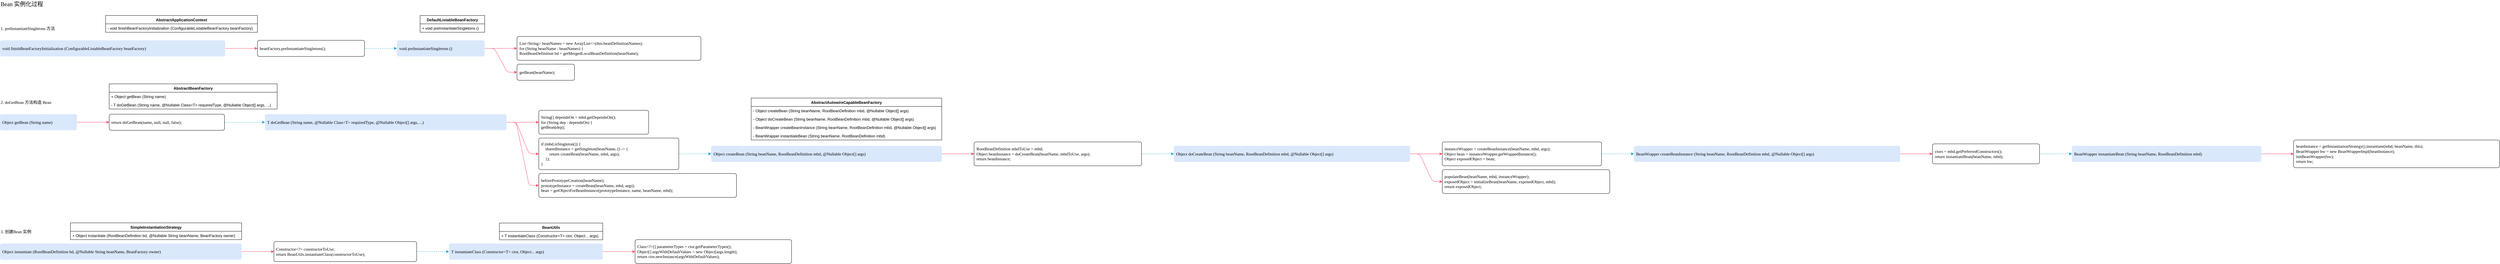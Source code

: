 <mxfile version="15.4.0" type="device"><diagram id="SffIqok6XYYA0EqGKQGB" name="第 1 页"><mxGraphModel dx="5165" dy="3030" grid="1" gridSize="10" guides="1" tooltips="1" connect="1" arrows="1" fold="1" page="1" pageScale="1" pageWidth="827" pageHeight="1169" math="0" shadow="0"><root><mxCell id="0"/><mxCell id="1" parent="0"/><mxCell id="_iQiJdjd8G1eWucFftMa-1" value="Bean 实例化过程" style="text;html=1;align=left;verticalAlign=middle;resizable=0;points=[];autosize=1;fontSize=18;fontFamily=source code pro;" vertex="1" parent="1"><mxGeometry x="20" y="50" width="110" height="25" as="geometry"/></mxCell><mxCell id="_iQiJdjd8G1eWucFftMa-2" value="1. preInstantiateSingletons 方法" style="text;html=1;align=left;verticalAlign=middle;resizable=0;points=[];autosize=1;fontSize=13;fontFamily=source code pro;" vertex="1" parent="1"><mxGeometry x="20" y="125" width="255" height="25" as="geometry"/></mxCell><mxCell id="_iQiJdjd8G1eWucFftMa-3" value="void finishBeanFactoryInitialization (ConfigurableListableBeanFactory beanFactory)" style="rounded=1;whiteSpace=wrap;html=1;fontFamily=source code pro;fontSize=13;align=left;spacingLeft=5;arcSize=12;absoluteArcSize=1;strokeColor=none;fillColor=#DAE8FC;" vertex="1" parent="1"><mxGeometry x="20" y="175" width="697" height="50" as="geometry"/></mxCell><mxCell id="_iQiJdjd8G1eWucFftMa-4" value="beanFactory.preInstantiateSingletons();" style="rounded=1;whiteSpace=wrap;html=1;fontFamily=source code pro;fontSize=13;align=left;spacingLeft=5;arcSize=12;absoluteArcSize=1;" vertex="1" parent="1"><mxGeometry x="817" y="175" width="331.5" height="50" as="geometry"/></mxCell><mxCell id="_iQiJdjd8G1eWucFftMa-5" value="" style="edgeStyle=entityRelationEdgeStyle;rounded=1;orthogonalLoop=1;jettySize=auto;html=1;strokeColor=#FE4365;fontFamily=source code pro;fontSize=13;exitX=1;exitY=0.5;exitDx=0;exitDy=0;" edge="1" parent="1" source="_iQiJdjd8G1eWucFftMa-3" target="_iQiJdjd8G1eWucFftMa-4"><mxGeometry y="30" as="geometry"/></mxCell><mxCell id="_iQiJdjd8G1eWucFftMa-6" value="void preInstantiateSingletons ()" style="rounded=1;whiteSpace=wrap;html=1;fontFamily=source code pro;fontSize=13;align=left;spacingLeft=5;arcSize=12;absoluteArcSize=1;strokeColor=none;fillColor=#DAE8FC;" vertex="1" parent="1"><mxGeometry x="1248.5" y="175" width="272" height="50" as="geometry"/></mxCell><mxCell id="_iQiJdjd8G1eWucFftMa-7" value="" style="edgeStyle=entityRelationEdgeStyle;rounded=1;orthogonalLoop=1;jettySize=auto;html=1;strokeColor=#019ED5;fontFamily=source code pro;fontSize=13;exitX=1;exitY=0.5;exitDx=0;exitDy=0;dashed=1;" edge="1" parent="1" source="_iQiJdjd8G1eWucFftMa-4" target="_iQiJdjd8G1eWucFftMa-6"><mxGeometry y="30" as="geometry"/></mxCell><mxCell id="_iQiJdjd8G1eWucFftMa-8" value="List&amp;lt;String&amp;gt; beanNames = new ArrayList&amp;lt;&amp;gt;(this.beanDefinitionNames);&lt;br/&gt;for (String beanName : beanNames) {&lt;br/&gt;RootBeanDefinition bd = getMergedLocalBeanDefinition(beanName);" style="rounded=1;whiteSpace=wrap;html=1;fontFamily=source code pro;fontSize=13;align=left;spacingLeft=5;arcSize=12;absoluteArcSize=1;" vertex="1" parent="1"><mxGeometry x="1620.5" y="163" width="569.5" height="74" as="geometry"/></mxCell><mxCell id="_iQiJdjd8G1eWucFftMa-9" value="" style="edgeStyle=entityRelationEdgeStyle;rounded=1;orthogonalLoop=1;jettySize=auto;html=1;strokeColor=#FE4365;fontFamily=source code pro;fontSize=13;exitX=1;exitY=0.5;exitDx=0;exitDy=0;" edge="1" parent="1" source="_iQiJdjd8G1eWucFftMa-6" target="_iQiJdjd8G1eWucFftMa-8"><mxGeometry y="30" as="geometry"/></mxCell><mxCell id="_iQiJdjd8G1eWucFftMa-10" value="getBean(beanName);" style="rounded=1;whiteSpace=wrap;html=1;fontFamily=source code pro;fontSize=13;align=left;spacingLeft=5;arcSize=12;absoluteArcSize=1;" vertex="1" parent="1"><mxGeometry x="1620.5" y="249" width="178" height="50" as="geometry"/></mxCell><mxCell id="_iQiJdjd8G1eWucFftMa-11" value="" style="edgeStyle=entityRelationEdgeStyle;rounded=1;orthogonalLoop=1;jettySize=auto;html=1;strokeColor=#FE4365;fontFamily=source code pro;fontSize=13;exitX=1;exitY=0.5;exitDx=0;exitDy=0;" edge="1" parent="1" source="_iQiJdjd8G1eWucFftMa-6" target="_iQiJdjd8G1eWucFftMa-10"><mxGeometry y="30" as="geometry"/></mxCell><mxCell id="_iQiJdjd8G1eWucFftMa-12" value="2. doGetBean 方法构造 Bean" style="text;html=1;align=left;verticalAlign=middle;resizable=0;points=[];autosize=1;fontSize=13;fontFamily=source code pro;" vertex="1" parent="1"><mxGeometry x="20" y="354" width="212" height="25" as="geometry"/></mxCell><mxCell id="_iQiJdjd8G1eWucFftMa-13" value="Object getBean (String name)" style="rounded=1;whiteSpace=wrap;html=1;fontFamily=source code pro;fontSize=13;align=left;spacingLeft=5;arcSize=12;absoluteArcSize=1;strokeColor=none;fillColor=#DAE8FC;" vertex="1" parent="1"><mxGeometry x="20" y="404" width="238" height="50" as="geometry"/></mxCell><mxCell id="_iQiJdjd8G1eWucFftMa-65" style="edgeStyle=orthogonalEdgeStyle;rounded=1;orthogonalLoop=1;jettySize=auto;html=1;exitX=1;exitY=0.5;exitDx=0;exitDy=0;entryX=0;entryY=0.5;entryDx=0;entryDy=0;dashed=1;fontFamily=source code pro;fontSize=13;strokeColor=#019ED5;" edge="1" parent="1" source="_iQiJdjd8G1eWucFftMa-14" target="_iQiJdjd8G1eWucFftMa-16"><mxGeometry relative="1" as="geometry"/></mxCell><mxCell id="_iQiJdjd8G1eWucFftMa-14" value="return doGetBean(name, null, null, false);" style="rounded=1;whiteSpace=wrap;html=1;fontFamily=source code pro;fontSize=13;align=left;spacingLeft=5;arcSize=12;absoluteArcSize=1;" vertex="1" parent="1"><mxGeometry x="358" y="404" width="357" height="50" as="geometry"/></mxCell><mxCell id="_iQiJdjd8G1eWucFftMa-15" value="" style="edgeStyle=entityRelationEdgeStyle;rounded=1;orthogonalLoop=1;jettySize=auto;html=1;strokeColor=#FE4365;fontFamily=source code pro;fontSize=13;exitX=1;exitY=0.5;exitDx=0;exitDy=0;" edge="1" parent="1" source="_iQiJdjd8G1eWucFftMa-13" target="_iQiJdjd8G1eWucFftMa-14"><mxGeometry y="60" as="geometry"/></mxCell><mxCell id="_iQiJdjd8G1eWucFftMa-16" value="T doGetBean (String name, @Nullable Class&amp;lt;T&amp;gt; requiredType, @Nullable Object[] args, ...)" style="rounded=1;whiteSpace=wrap;html=1;fontFamily=source code pro;fontSize=13;align=left;spacingLeft=5;arcSize=12;absoluteArcSize=1;strokeColor=none;fillColor=#DAE8FC;" vertex="1" parent="1"><mxGeometry x="840" y="404" width="748" height="50" as="geometry"/></mxCell><mxCell id="_iQiJdjd8G1eWucFftMa-17" value="String[] dependsOn = mbd.getDependsOn();&lt;br/&gt;for (String dep : dependsOn) {&lt;br/&gt;getBean(dep);" style="rounded=1;whiteSpace=wrap;html=1;fontFamily=source code pro;fontSize=13;align=left;spacingLeft=5;arcSize=12;absoluteArcSize=1;" vertex="1" parent="1"><mxGeometry x="1688" y="392" width="340" height="74" as="geometry"/></mxCell><mxCell id="_iQiJdjd8G1eWucFftMa-18" value="" style="edgeStyle=entityRelationEdgeStyle;rounded=1;orthogonalLoop=1;jettySize=auto;html=1;strokeColor=#FE4365;fontFamily=source code pro;fontSize=13;exitX=1;exitY=0.5;exitDx=0;exitDy=0;" edge="1" parent="1" source="_iQiJdjd8G1eWucFftMa-16" target="_iQiJdjd8G1eWucFftMa-17"><mxGeometry x="820" y="-40" as="geometry"/></mxCell><mxCell id="_iQiJdjd8G1eWucFftMa-19" value="if (mbd.isSingleton()) {&lt;br/&gt;&amp;nbsp;&amp;nbsp;&amp;nbsp;&amp;nbsp;sharedInstance = getSingleton(beanName, () -&amp;gt; {&lt;br/&gt;&amp;nbsp;&amp;nbsp;&amp;nbsp;&amp;nbsp;&amp;nbsp;&amp;nbsp;&amp;nbsp;&amp;nbsp;return createBean(beanName, mbd, args);&lt;br/&gt;&amp;nbsp;&amp;nbsp;&amp;nbsp;&amp;nbsp;});&lt;br/&gt;}" style="rounded=1;whiteSpace=wrap;html=1;fontFamily=source code pro;fontSize=13;align=left;spacingLeft=5;arcSize=12;absoluteArcSize=1;" vertex="1" parent="1"><mxGeometry x="1688" y="478" width="433.5" height="98" as="geometry"/></mxCell><mxCell id="_iQiJdjd8G1eWucFftMa-20" value="" style="edgeStyle=entityRelationEdgeStyle;rounded=1;orthogonalLoop=1;jettySize=auto;html=1;strokeColor=#FE4365;fontFamily=source code pro;fontSize=13;exitX=1;exitY=0.5;exitDx=0;exitDy=0;" edge="1" parent="1" source="_iQiJdjd8G1eWucFftMa-16" target="_iQiJdjd8G1eWucFftMa-19"><mxGeometry x="820" y="-40" as="geometry"/></mxCell><mxCell id="_iQiJdjd8G1eWucFftMa-21" value="beforePrototypeCreation(beanName);&lt;br/&gt;prototypeInstance = createBean(beanName, mbd, args);&lt;br/&gt;bean = getObjectForBeanInstance(prototypeInstance, name, beanName, mbd);" style="rounded=1;whiteSpace=wrap;html=1;fontFamily=source code pro;fontSize=13;align=left;spacingLeft=5;arcSize=12;absoluteArcSize=1;" vertex="1" parent="1"><mxGeometry x="1688" y="588" width="612" height="74" as="geometry"/></mxCell><mxCell id="_iQiJdjd8G1eWucFftMa-22" value="" style="edgeStyle=entityRelationEdgeStyle;rounded=1;orthogonalLoop=1;jettySize=auto;html=1;strokeColor=#FE4365;fontFamily=source code pro;fontSize=13;exitX=1;exitY=0.5;exitDx=0;exitDy=0;" edge="1" parent="1" source="_iQiJdjd8G1eWucFftMa-16" target="_iQiJdjd8G1eWucFftMa-21"><mxGeometry x="820" y="-40" as="geometry"/></mxCell><mxCell id="_iQiJdjd8G1eWucFftMa-23" value="Object createBean (String beanName, RootBeanDefinition mbd, @Nullable Object[] args)" style="rounded=1;whiteSpace=wrap;html=1;fontFamily=source code pro;fontSize=13;align=left;spacingLeft=5;arcSize=12;absoluteArcSize=1;strokeColor=none;fillColor=#DAE8FC;" vertex="1" parent="1"><mxGeometry x="2221.5" y="502" width="714" height="50" as="geometry"/></mxCell><mxCell id="_iQiJdjd8G1eWucFftMa-24" value="" style="edgeStyle=entityRelationEdgeStyle;rounded=1;orthogonalLoop=1;jettySize=auto;html=1;strokeColor=#019ED5;fontFamily=source code pro;fontSize=13;exitX=1;exitY=0.5;exitDx=0;exitDy=0;dashed=1;" edge="1" parent="1" source="_iQiJdjd8G1eWucFftMa-19" target="_iQiJdjd8G1eWucFftMa-23"><mxGeometry x="820" y="-40" as="geometry"/></mxCell><mxCell id="_iQiJdjd8G1eWucFftMa-25" value="RootBeanDefinition mbdToUse = mbd;&lt;br/&gt;Object beanInstance = doCreateBean(beanName, mbdToUse, args);&lt;br/&gt;return beanInstance;" style="rounded=1;whiteSpace=wrap;html=1;fontFamily=source code pro;fontSize=13;align=left;spacingLeft=5;arcSize=12;absoluteArcSize=1;" vertex="1" parent="1"><mxGeometry x="3035.5" y="490" width="518.5" height="74" as="geometry"/></mxCell><mxCell id="_iQiJdjd8G1eWucFftMa-26" value="" style="edgeStyle=entityRelationEdgeStyle;rounded=1;orthogonalLoop=1;jettySize=auto;html=1;strokeColor=#FE4365;fontFamily=source code pro;fontSize=13;exitX=1;exitY=0.5;exitDx=0;exitDy=0;" edge="1" parent="1" source="_iQiJdjd8G1eWucFftMa-23" target="_iQiJdjd8G1eWucFftMa-25"><mxGeometry x="820" y="-40" as="geometry"/></mxCell><mxCell id="_iQiJdjd8G1eWucFftMa-27" value="Object doCreateBean (String beanName, RootBeanDefinition mbd, @Nullable Object[] args)" style="rounded=1;whiteSpace=wrap;html=1;fontFamily=source code pro;fontSize=13;align=left;spacingLeft=5;arcSize=12;absoluteArcSize=1;strokeColor=none;fillColor=#DAE8FC;" vertex="1" parent="1"><mxGeometry x="3654" y="502" width="731" height="50" as="geometry"/></mxCell><mxCell id="_iQiJdjd8G1eWucFftMa-28" value="" style="edgeStyle=entityRelationEdgeStyle;rounded=1;orthogonalLoop=1;jettySize=auto;html=1;strokeColor=#019ED5;fontFamily=source code pro;fontSize=13;exitX=1;exitY=0.5;exitDx=0;exitDy=0;dashed=1;" edge="1" parent="1" source="_iQiJdjd8G1eWucFftMa-25" target="_iQiJdjd8G1eWucFftMa-27"><mxGeometry x="820" y="-40" as="geometry"/></mxCell><mxCell id="_iQiJdjd8G1eWucFftMa-29" value="instanceWrapper = createBeanInstance(beanName, mbd, args);&lt;br/&gt;Object bean = instanceWrapper.getWrappedInstance();&lt;br/&gt;Object exposedObject = bean;" style="rounded=1;whiteSpace=wrap;html=1;fontFamily=source code pro;fontSize=13;align=left;spacingLeft=5;arcSize=12;absoluteArcSize=1;" vertex="1" parent="1"><mxGeometry x="4485" y="490" width="493" height="74" as="geometry"/></mxCell><mxCell id="_iQiJdjd8G1eWucFftMa-30" value="" style="edgeStyle=entityRelationEdgeStyle;rounded=1;orthogonalLoop=1;jettySize=auto;html=1;strokeColor=#FE4365;fontFamily=source code pro;fontSize=13;exitX=1;exitY=0.5;exitDx=0;exitDy=0;" edge="1" parent="1" source="_iQiJdjd8G1eWucFftMa-27" target="_iQiJdjd8G1eWucFftMa-29"><mxGeometry x="820" y="-40" as="geometry"/></mxCell><mxCell id="_iQiJdjd8G1eWucFftMa-31" value="populateBean(beanName, mbd, instanceWrapper);&lt;br/&gt;exposedObject = initializeBean(beanName, exposedObject, mbd);&lt;br/&gt;return exposedObject;" style="rounded=1;whiteSpace=wrap;html=1;fontFamily=source code pro;fontSize=13;align=left;spacingLeft=5;arcSize=12;absoluteArcSize=1;" vertex="1" parent="1"><mxGeometry x="4485" y="576" width="518.5" height="74" as="geometry"/></mxCell><mxCell id="_iQiJdjd8G1eWucFftMa-32" value="" style="edgeStyle=entityRelationEdgeStyle;rounded=1;orthogonalLoop=1;jettySize=auto;html=1;strokeColor=#FE4365;fontFamily=source code pro;fontSize=13;exitX=1;exitY=0.5;exitDx=0;exitDy=0;" edge="1" parent="1" source="_iQiJdjd8G1eWucFftMa-27" target="_iQiJdjd8G1eWucFftMa-31"><mxGeometry x="820" y="-40" as="geometry"/></mxCell><mxCell id="_iQiJdjd8G1eWucFftMa-33" value="BeanWrapper createBeanInstance (String beanName, RootBeanDefinition mbd, @Nullable Object[] args)" style="rounded=1;whiteSpace=wrap;html=1;fontFamily=source code pro;fontSize=13;align=left;spacingLeft=5;arcSize=12;absoluteArcSize=1;strokeColor=none;fillColor=#DAE8FC;" vertex="1" parent="1"><mxGeometry x="5078" y="502" width="824.5" height="50" as="geometry"/></mxCell><mxCell id="_iQiJdjd8G1eWucFftMa-34" value="" style="edgeStyle=entityRelationEdgeStyle;rounded=1;orthogonalLoop=1;jettySize=auto;html=1;strokeColor=#019ED5;fontFamily=source code pro;fontSize=13;exitX=1;exitY=0.5;exitDx=0;exitDy=0;dashed=1;" edge="1" parent="1" source="_iQiJdjd8G1eWucFftMa-29" target="_iQiJdjd8G1eWucFftMa-33"><mxGeometry x="820" y="-40" as="geometry"/></mxCell><mxCell id="_iQiJdjd8G1eWucFftMa-35" value="ctors = mbd.getPreferredConstructors();&lt;br/&gt;return instantiateBean(beanName, mbd);" style="rounded=1;whiteSpace=wrap;html=1;fontFamily=source code pro;fontSize=13;align=left;spacingLeft=5;arcSize=12;absoluteArcSize=1;" vertex="1" parent="1"><mxGeometry x="6002.5" y="496" width="331.5" height="62" as="geometry"/></mxCell><mxCell id="_iQiJdjd8G1eWucFftMa-36" value="" style="edgeStyle=entityRelationEdgeStyle;rounded=1;orthogonalLoop=1;jettySize=auto;html=1;strokeColor=#FE4365;fontFamily=source code pro;fontSize=13;exitX=1;exitY=0.5;exitDx=0;exitDy=0;" edge="1" parent="1" source="_iQiJdjd8G1eWucFftMa-33" target="_iQiJdjd8G1eWucFftMa-35"><mxGeometry x="820" y="-40" as="geometry"/></mxCell><mxCell id="_iQiJdjd8G1eWucFftMa-37" value="BeanWrapper instantiateBean (String beanName, RootBeanDefinition mbd)" style="rounded=1;whiteSpace=wrap;html=1;fontFamily=source code pro;fontSize=13;align=left;spacingLeft=5;arcSize=12;absoluteArcSize=1;strokeColor=none;fillColor=#DAE8FC;" vertex="1" parent="1"><mxGeometry x="6434" y="502" width="586.5" height="50" as="geometry"/></mxCell><mxCell id="_iQiJdjd8G1eWucFftMa-38" value="" style="edgeStyle=entityRelationEdgeStyle;rounded=1;orthogonalLoop=1;jettySize=auto;html=1;strokeColor=#019ED5;fontFamily=source code pro;fontSize=13;exitX=1;exitY=0.5;exitDx=0;exitDy=0;dashed=1;" edge="1" parent="1" source="_iQiJdjd8G1eWucFftMa-35" target="_iQiJdjd8G1eWucFftMa-37"><mxGeometry x="820" y="-40" as="geometry"/></mxCell><mxCell id="_iQiJdjd8G1eWucFftMa-39" value="beanInstance = getInstantiationStrategy().instantiate(mbd, beanName, this);&lt;br/&gt;BeanWrapper bw = new BeanWrapperImpl(beanInstance);&lt;br/&gt;initBeanWrapper(bw);&lt;br/&gt;return bw;" style="rounded=1;whiteSpace=wrap;html=1;fontFamily=source code pro;fontSize=13;align=left;spacingLeft=5;arcSize=12;absoluteArcSize=1;" vertex="1" parent="1"><mxGeometry x="7120.5" y="484" width="637.5" height="86" as="geometry"/></mxCell><mxCell id="_iQiJdjd8G1eWucFftMa-40" value="" style="edgeStyle=entityRelationEdgeStyle;rounded=1;orthogonalLoop=1;jettySize=auto;html=1;strokeColor=#FE4365;fontFamily=source code pro;fontSize=13;exitX=1;exitY=0.5;exitDx=0;exitDy=0;" edge="1" parent="1" source="_iQiJdjd8G1eWucFftMa-37" target="_iQiJdjd8G1eWucFftMa-39"><mxGeometry x="820" y="-40" as="geometry"/></mxCell><mxCell id="_iQiJdjd8G1eWucFftMa-41" value="3. 创建Bean 实例" style="text;html=1;align=left;verticalAlign=middle;resizable=0;points=[];autosize=1;fontSize=13;fontFamily=source code pro;" vertex="1" parent="1"><mxGeometry x="20" y="755" width="127" height="25" as="geometry"/></mxCell><mxCell id="_iQiJdjd8G1eWucFftMa-42" value="Object instantiate (RootBeanDefinition bd, @Nullable String beanName, BeanFactory owner)" style="rounded=1;whiteSpace=wrap;html=1;fontFamily=source code pro;fontSize=13;align=left;spacingLeft=5;arcSize=12;absoluteArcSize=1;strokeColor=none;fillColor=#DAE8FC;" vertex="1" parent="1"><mxGeometry x="20" y="805" width="748" height="50" as="geometry"/></mxCell><mxCell id="_iQiJdjd8G1eWucFftMa-43" value="Constructor&amp;lt;?&amp;gt; constructorToUse;&lt;br/&gt;return BeanUtils.instantiateClass(constructorToUse);" style="rounded=1;whiteSpace=wrap;html=1;fontFamily=source code pro;fontSize=13;align=left;spacingLeft=5;arcSize=12;absoluteArcSize=1;" vertex="1" parent="1"><mxGeometry x="868" y="799" width="442" height="62" as="geometry"/></mxCell><mxCell id="_iQiJdjd8G1eWucFftMa-44" value="" style="edgeStyle=entityRelationEdgeStyle;rounded=1;orthogonalLoop=1;jettySize=auto;html=1;strokeColor=#FE4365;fontFamily=source code pro;fontSize=13;exitX=1;exitY=0.5;exitDx=0;exitDy=0;" edge="1" parent="1" source="_iQiJdjd8G1eWucFftMa-42" target="_iQiJdjd8G1eWucFftMa-43"><mxGeometry y="120" as="geometry"/></mxCell><mxCell id="_iQiJdjd8G1eWucFftMa-45" value="T instantiateClass (Constructor&amp;lt;T&amp;gt; ctor, Object... args)" style="rounded=1;whiteSpace=wrap;html=1;fontFamily=source code pro;fontSize=13;align=left;spacingLeft=5;arcSize=12;absoluteArcSize=1;strokeColor=none;fillColor=#DAE8FC;" vertex="1" parent="1"><mxGeometry x="1410" y="805" width="476" height="50" as="geometry"/></mxCell><mxCell id="_iQiJdjd8G1eWucFftMa-46" value="" style="edgeStyle=entityRelationEdgeStyle;rounded=1;orthogonalLoop=1;jettySize=auto;html=1;strokeColor=#019ED5;fontFamily=source code pro;fontSize=13;exitX=1;exitY=0.5;exitDx=0;exitDy=0;dashed=1;" edge="1" parent="1" source="_iQiJdjd8G1eWucFftMa-43" target="_iQiJdjd8G1eWucFftMa-45"><mxGeometry y="120" as="geometry"/></mxCell><mxCell id="_iQiJdjd8G1eWucFftMa-47" value="Class&amp;lt;?&amp;gt;[] parameterTypes = ctor.getParameterTypes();&lt;br/&gt;Object[] argsWithDefaultValues = new Object[args.length];&lt;br/&gt;return ctor.newInstance(argsWithDefaultValues);" style="rounded=1;whiteSpace=wrap;html=1;fontFamily=source code pro;fontSize=13;align=left;spacingLeft=5;arcSize=12;absoluteArcSize=1;" vertex="1" parent="1"><mxGeometry x="1986" y="793" width="484.5" height="74" as="geometry"/></mxCell><mxCell id="_iQiJdjd8G1eWucFftMa-48" value="" style="edgeStyle=entityRelationEdgeStyle;rounded=1;orthogonalLoop=1;jettySize=auto;html=1;strokeColor=#FE4365;fontFamily=source code pro;fontSize=13;exitX=1;exitY=0.5;exitDx=0;exitDy=0;" edge="1" parent="1" source="_iQiJdjd8G1eWucFftMa-45" target="_iQiJdjd8G1eWucFftMa-47"><mxGeometry y="120" as="geometry"><mxPoint x="1986" y="830" as="targetPoint"/></mxGeometry></mxCell><mxCell id="_iQiJdjd8G1eWucFftMa-49" value="AbstractApplicationContext" style="swimlane;fontStyle=1;childLayout=stackLayout;horizontal=1;startSize=26;horizontalStack=0;resizeParent=1;resizeParentMax=0;resizeLast=0;collapsible=1;marginBottom=0;" vertex="1" parent="1"><mxGeometry x="347" y="98" width="470" height="52" as="geometry"/></mxCell><mxCell id="_iQiJdjd8G1eWucFftMa-50" value="- void finishBeanFactoryInitialization (ConfigurableListableBeanFactory beanFactory)" style="text;strokeColor=none;fillColor=none;align=left;verticalAlign=top;spacingLeft=4;spacingRight=4;overflow=hidden;rotatable=0;points=[[0,0.5],[1,0.5]];portConstraint=eastwest;" vertex="1" parent="_iQiJdjd8G1eWucFftMa-49"><mxGeometry y="26" width="470" height="26" as="geometry"/></mxCell><mxCell id="_iQiJdjd8G1eWucFftMa-51" value="DefaultListableBeanFactory" style="swimlane;fontStyle=1;childLayout=stackLayout;horizontal=1;startSize=26;horizontalStack=0;resizeParent=1;resizeParentMax=0;resizeLast=0;collapsible=1;marginBottom=0;" vertex="1" parent="1"><mxGeometry x="1320.5" y="98" width="200" height="52" as="geometry"/></mxCell><mxCell id="_iQiJdjd8G1eWucFftMa-52" value="+ void preInstantiateSingletons ()" style="text;strokeColor=none;fillColor=none;align=left;verticalAlign=top;spacingLeft=4;spacingRight=4;overflow=hidden;rotatable=0;points=[[0,0.5],[1,0.5]];portConstraint=eastwest;" vertex="1" parent="_iQiJdjd8G1eWucFftMa-51"><mxGeometry y="26" width="200" height="26" as="geometry"/></mxCell><mxCell id="_iQiJdjd8G1eWucFftMa-53" value="AbstractBeanFactory" style="swimlane;fontStyle=1;childLayout=stackLayout;horizontal=1;startSize=26;horizontalStack=0;resizeParent=1;resizeParentMax=0;resizeLast=0;collapsible=1;marginBottom=0;" vertex="1" parent="1"><mxGeometry x="358" y="310" width="520" height="78" as="geometry"/></mxCell><mxCell id="_iQiJdjd8G1eWucFftMa-54" value="+ Object getBean (String name)" style="text;strokeColor=none;fillColor=none;align=left;verticalAlign=top;spacingLeft=4;spacingRight=4;overflow=hidden;rotatable=0;points=[[0,0.5],[1,0.5]];portConstraint=eastwest;" vertex="1" parent="_iQiJdjd8G1eWucFftMa-53"><mxGeometry y="26" width="520" height="26" as="geometry"/></mxCell><mxCell id="_iQiJdjd8G1eWucFftMa-55" value="- T doGetBean (String name, @Nullable Class&lt;T&gt; requiredType, @Nullable Object[] args, ...)" style="text;strokeColor=none;fillColor=none;align=left;verticalAlign=top;spacingLeft=4;spacingRight=4;overflow=hidden;rotatable=0;points=[[0,0.5],[1,0.5]];portConstraint=eastwest;" vertex="1" parent="_iQiJdjd8G1eWucFftMa-53"><mxGeometry y="52" width="520" height="26" as="geometry"/></mxCell><mxCell id="_iQiJdjd8G1eWucFftMa-56" value="AbstractAutowireCapableBeanFactory" style="swimlane;fontStyle=1;childLayout=stackLayout;horizontal=1;startSize=26;horizontalStack=0;resizeParent=1;resizeParentMax=0;resizeLast=0;collapsible=1;marginBottom=0;" vertex="1" parent="1"><mxGeometry x="2345.5" y="354" width="590" height="130" as="geometry"/></mxCell><mxCell id="_iQiJdjd8G1eWucFftMa-57" value="- Object createBean (String beanName, RootBeanDefinition mbd, @Nullable Object[] args)" style="text;strokeColor=none;fillColor=none;align=left;verticalAlign=top;spacingLeft=4;spacingRight=4;overflow=hidden;rotatable=0;points=[[0,0.5],[1,0.5]];portConstraint=eastwest;" vertex="1" parent="_iQiJdjd8G1eWucFftMa-56"><mxGeometry y="26" width="590" height="26" as="geometry"/></mxCell><mxCell id="_iQiJdjd8G1eWucFftMa-58" value="- Object doCreateBean (String beanName, RootBeanDefinition mbd, @Nullable Object[] args)" style="text;strokeColor=none;fillColor=none;align=left;verticalAlign=top;spacingLeft=4;spacingRight=4;overflow=hidden;rotatable=0;points=[[0,0.5],[1,0.5]];portConstraint=eastwest;" vertex="1" parent="_iQiJdjd8G1eWucFftMa-56"><mxGeometry y="52" width="590" height="26" as="geometry"/></mxCell><mxCell id="_iQiJdjd8G1eWucFftMa-59" value="- BeanWrapper createBeanInstance (String beanName, RootBeanDefinition mbd, @Nullable Object[] args)" style="text;strokeColor=none;fillColor=none;align=left;verticalAlign=top;spacingLeft=4;spacingRight=4;overflow=hidden;rotatable=0;points=[[0,0.5],[1,0.5]];portConstraint=eastwest;" vertex="1" parent="_iQiJdjd8G1eWucFftMa-56"><mxGeometry y="78" width="590" height="26" as="geometry"/></mxCell><mxCell id="_iQiJdjd8G1eWucFftMa-60" value="- BeanWrapper instantiateBean (String beanName, RootBeanDefinition mbd)" style="text;strokeColor=none;fillColor=none;align=left;verticalAlign=top;spacingLeft=4;spacingRight=4;overflow=hidden;rotatable=0;points=[[0,0.5],[1,0.5]];portConstraint=eastwest;" vertex="1" parent="_iQiJdjd8G1eWucFftMa-56"><mxGeometry y="104" width="590" height="26" as="geometry"/></mxCell><mxCell id="_iQiJdjd8G1eWucFftMa-61" value="SimpleInstantiationStrategy" style="swimlane;fontStyle=1;childLayout=stackLayout;horizontal=1;startSize=26;horizontalStack=0;resizeParent=1;resizeParentMax=0;resizeLast=0;collapsible=1;marginBottom=0;" vertex="1" parent="1"><mxGeometry x="238" y="741" width="530" height="52" as="geometry"/></mxCell><mxCell id="_iQiJdjd8G1eWucFftMa-62" value="+ Object instantiate (RootBeanDefinition bd, @Nullable String beanName, BeanFactory owner)" style="text;strokeColor=none;fillColor=none;align=left;verticalAlign=top;spacingLeft=4;spacingRight=4;overflow=hidden;rotatable=0;points=[[0,0.5],[1,0.5]];portConstraint=eastwest;" vertex="1" parent="_iQiJdjd8G1eWucFftMa-61"><mxGeometry y="26" width="530" height="26" as="geometry"/></mxCell><mxCell id="_iQiJdjd8G1eWucFftMa-63" value="BeanUtils" style="swimlane;fontStyle=1;childLayout=stackLayout;horizontal=1;startSize=26;horizontalStack=0;resizeParent=1;resizeParentMax=0;resizeLast=0;collapsible=1;marginBottom=0;" vertex="1" parent="1"><mxGeometry x="1566" y="741.5" width="320" height="52" as="geometry"/></mxCell><mxCell id="_iQiJdjd8G1eWucFftMa-64" value="+ T instantiateClass (Constructor&lt;T&gt; ctor, Object... args)" style="text;strokeColor=none;fillColor=none;align=left;verticalAlign=top;spacingLeft=4;spacingRight=4;overflow=hidden;rotatable=0;points=[[0,0.5],[1,0.5]];portConstraint=eastwest;" vertex="1" parent="_iQiJdjd8G1eWucFftMa-63"><mxGeometry y="26" width="320" height="26" as="geometry"/></mxCell></root></mxGraphModel></diagram></mxfile>